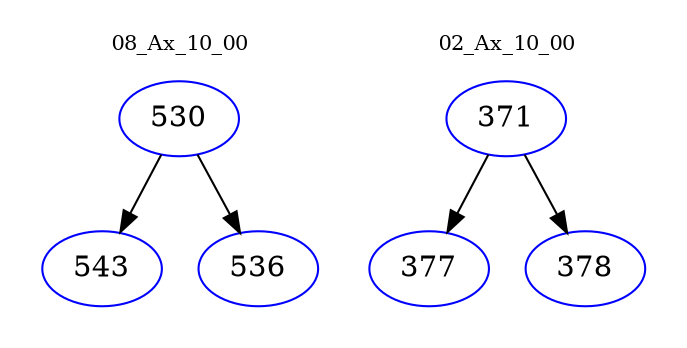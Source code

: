 digraph{
subgraph cluster_0 {
color = white
label = "08_Ax_10_00";
fontsize=10;
T0_530 [label="530", color="blue"]
T0_530 -> T0_543 [color="black"]
T0_543 [label="543", color="blue"]
T0_530 -> T0_536 [color="black"]
T0_536 [label="536", color="blue"]
}
subgraph cluster_1 {
color = white
label = "02_Ax_10_00";
fontsize=10;
T1_371 [label="371", color="blue"]
T1_371 -> T1_377 [color="black"]
T1_377 [label="377", color="blue"]
T1_371 -> T1_378 [color="black"]
T1_378 [label="378", color="blue"]
}
}

